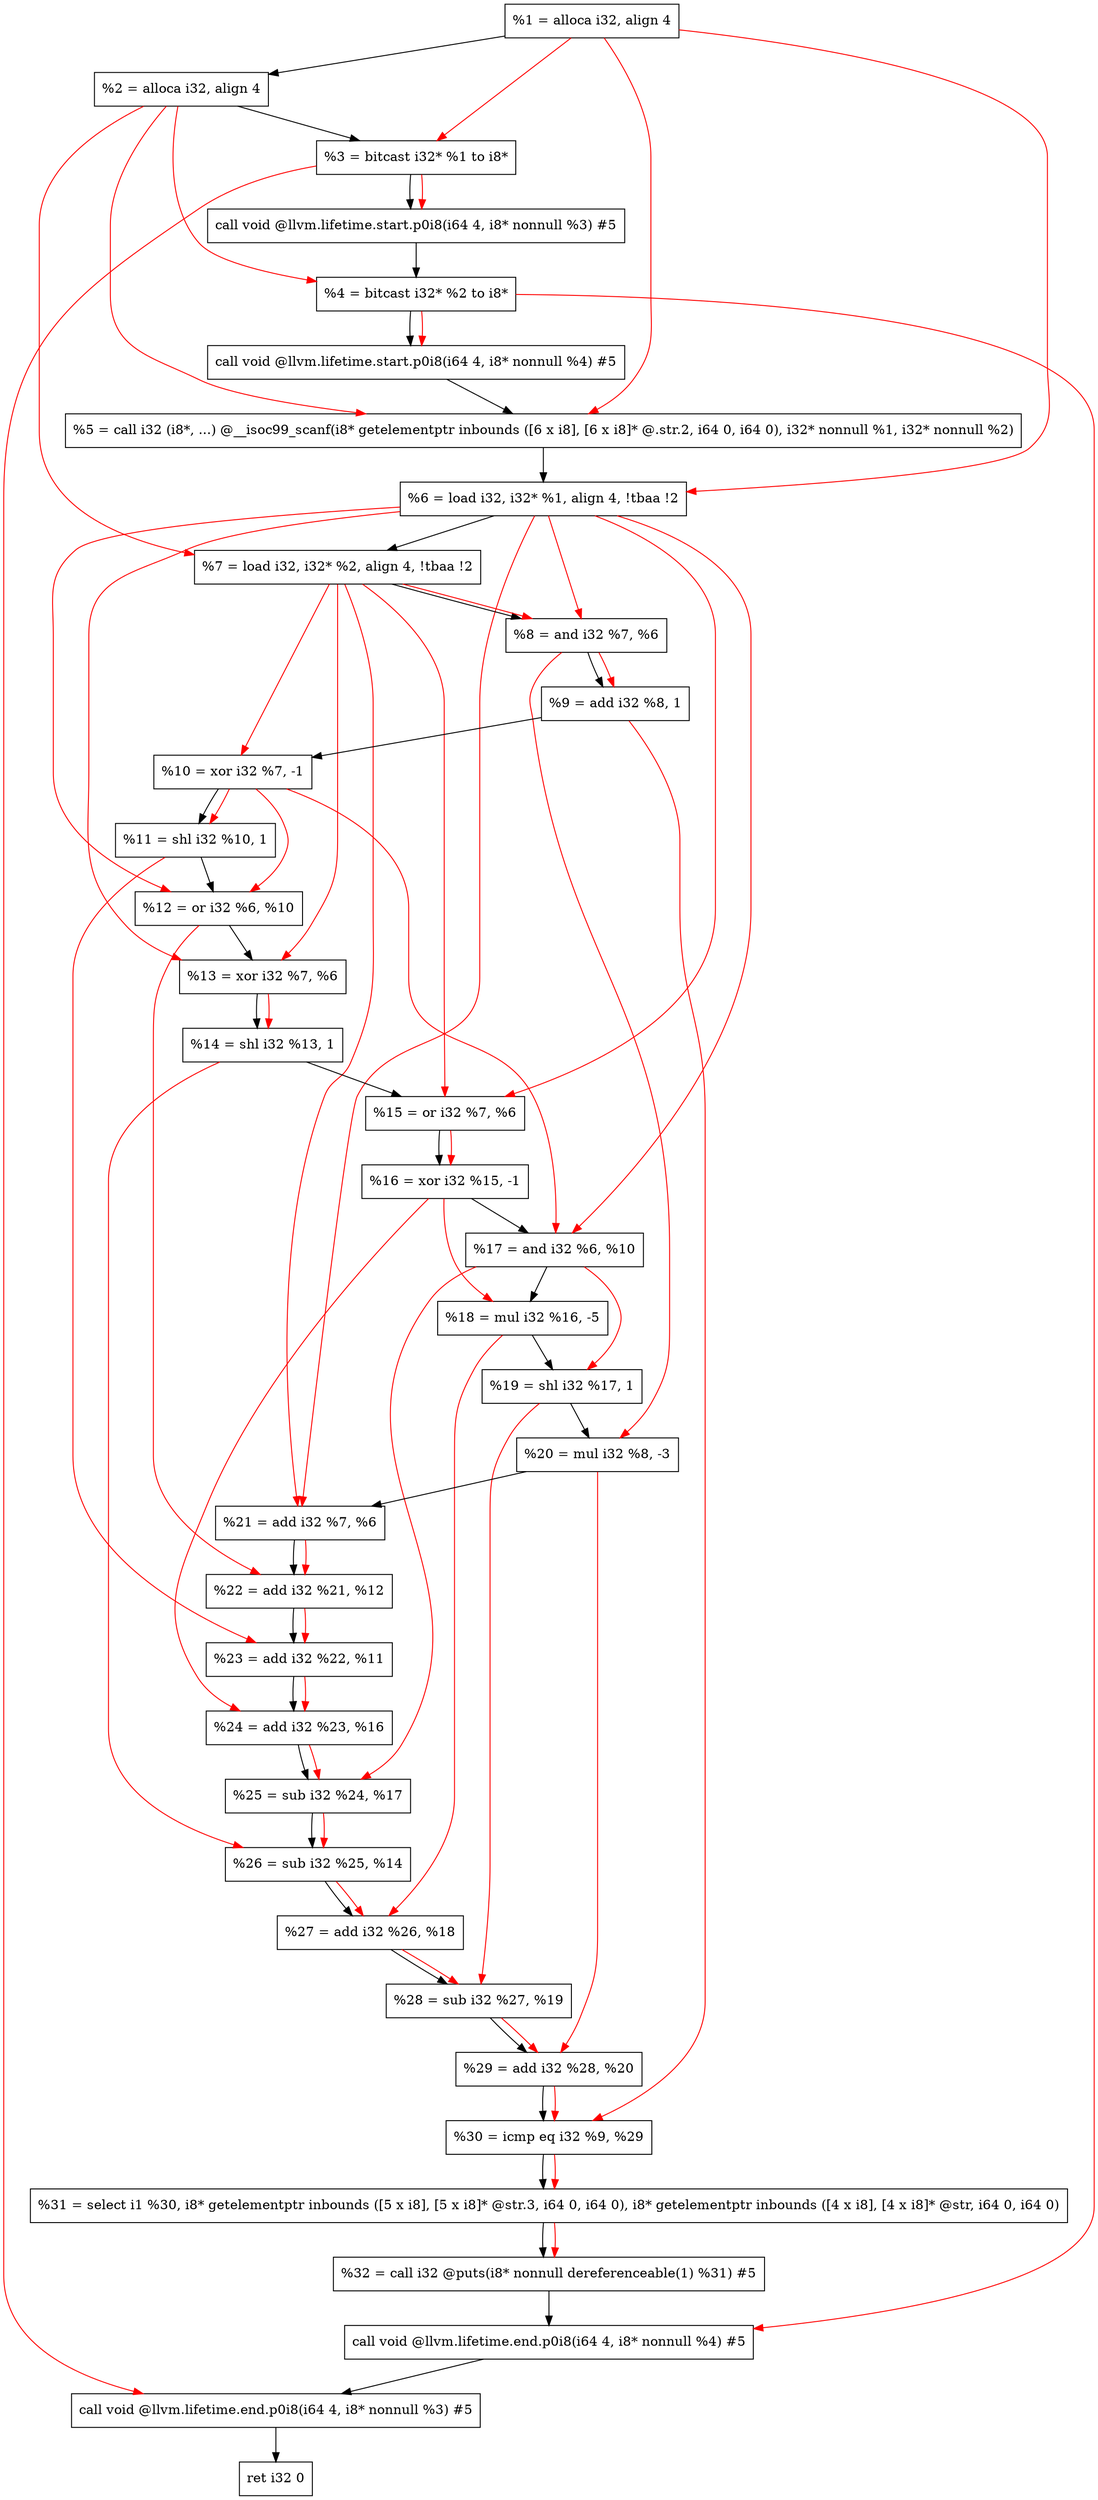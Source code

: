 digraph "DFG for'main' function" {
	Node0x8bcc58[shape=record, label="  %1 = alloca i32, align 4"];
	Node0x8bccd8[shape=record, label="  %2 = alloca i32, align 4"];
	Node0x8bcd68[shape=record, label="  %3 = bitcast i32* %1 to i8*"];
	Node0x8bd1c8[shape=record, label="  call void @llvm.lifetime.start.p0i8(i64 4, i8* nonnull %3) #5"];
	Node0x8bd2a8[shape=record, label="  %4 = bitcast i32* %2 to i8*"];
	Node0x8bd3c8[shape=record, label="  call void @llvm.lifetime.start.p0i8(i64 4, i8* nonnull %4) #5"];
	Node0x8bd600[shape=record, label="  %5 = call i32 (i8*, ...) @__isoc99_scanf(i8* getelementptr inbounds ([6 x i8], [6 x i8]* @.str.2, i64 0, i64 0), i32* nonnull %1, i32* nonnull %2)"];
	Node0x8bd6b8[shape=record, label="  %6 = load i32, i32* %1, align 4, !tbaa !2"];
	Node0x8be628[shape=record, label="  %7 = load i32, i32* %2, align 4, !tbaa !2"];
	Node0x8becb0[shape=record, label="  %8 = and i32 %7, %6"];
	Node0x8bed20[shape=record, label="  %9 = add i32 %8, 1"];
	Node0x8bed90[shape=record, label="  %10 = xor i32 %7, -1"];
	Node0x8bee00[shape=record, label="  %11 = shl i32 %10, 1"];
	Node0x8bee70[shape=record, label="  %12 = or i32 %6, %10"];
	Node0x8beee0[shape=record, label="  %13 = xor i32 %7, %6"];
	Node0x8bef50[shape=record, label="  %14 = shl i32 %13, 1"];
	Node0x8befc0[shape=record, label="  %15 = or i32 %7, %6"];
	Node0x8bf030[shape=record, label="  %16 = xor i32 %15, -1"];
	Node0x8bf0a0[shape=record, label="  %17 = and i32 %6, %10"];
	Node0x8bf110[shape=record, label="  %18 = mul i32 %16, -5"];
	Node0x8bf180[shape=record, label="  %19 = shl i32 %17, 1"];
	Node0x8bf1f0[shape=record, label="  %20 = mul i32 %8, -3"];
	Node0x8bf260[shape=record, label="  %21 = add i32 %7, %6"];
	Node0x8bf2d0[shape=record, label="  %22 = add i32 %21, %12"];
	Node0x8bf340[shape=record, label="  %23 = add i32 %22, %11"];
	Node0x8bf3b0[shape=record, label="  %24 = add i32 %23, %16"];
	Node0x8bf420[shape=record, label="  %25 = sub i32 %24, %17"];
	Node0x8bf490[shape=record, label="  %26 = sub i32 %25, %14"];
	Node0x8bf500[shape=record, label="  %27 = add i32 %26, %18"];
	Node0x8bf570[shape=record, label="  %28 = sub i32 %27, %19"];
	Node0x8bf5e0[shape=record, label="  %29 = add i32 %28, %20"];
	Node0x8bf650[shape=record, label="  %30 = icmp eq i32 %9, %29"];
	Node0x85d9d8[shape=record, label="  %31 = select i1 %30, i8* getelementptr inbounds ([5 x i8], [5 x i8]* @str.3, i64 0, i64 0), i8* getelementptr inbounds ([4 x i8], [4 x i8]* @str, i64 0, i64 0)"];
	Node0x8bf6e0[shape=record, label="  %32 = call i32 @puts(i8* nonnull dereferenceable(1) %31) #5"];
	Node0x8bfb48[shape=record, label="  call void @llvm.lifetime.end.p0i8(i64 4, i8* nonnull %4) #5"];
	Node0x8bfca8[shape=record, label="  call void @llvm.lifetime.end.p0i8(i64 4, i8* nonnull %3) #5"];
	Node0x8bfd68[shape=record, label="  ret i32 0"];
	Node0x8bcc58 -> Node0x8bccd8;
	Node0x8bccd8 -> Node0x8bcd68;
	Node0x8bcd68 -> Node0x8bd1c8;
	Node0x8bd1c8 -> Node0x8bd2a8;
	Node0x8bd2a8 -> Node0x8bd3c8;
	Node0x8bd3c8 -> Node0x8bd600;
	Node0x8bd600 -> Node0x8bd6b8;
	Node0x8bd6b8 -> Node0x8be628;
	Node0x8be628 -> Node0x8becb0;
	Node0x8becb0 -> Node0x8bed20;
	Node0x8bed20 -> Node0x8bed90;
	Node0x8bed90 -> Node0x8bee00;
	Node0x8bee00 -> Node0x8bee70;
	Node0x8bee70 -> Node0x8beee0;
	Node0x8beee0 -> Node0x8bef50;
	Node0x8bef50 -> Node0x8befc0;
	Node0x8befc0 -> Node0x8bf030;
	Node0x8bf030 -> Node0x8bf0a0;
	Node0x8bf0a0 -> Node0x8bf110;
	Node0x8bf110 -> Node0x8bf180;
	Node0x8bf180 -> Node0x8bf1f0;
	Node0x8bf1f0 -> Node0x8bf260;
	Node0x8bf260 -> Node0x8bf2d0;
	Node0x8bf2d0 -> Node0x8bf340;
	Node0x8bf340 -> Node0x8bf3b0;
	Node0x8bf3b0 -> Node0x8bf420;
	Node0x8bf420 -> Node0x8bf490;
	Node0x8bf490 -> Node0x8bf500;
	Node0x8bf500 -> Node0x8bf570;
	Node0x8bf570 -> Node0x8bf5e0;
	Node0x8bf5e0 -> Node0x8bf650;
	Node0x8bf650 -> Node0x85d9d8;
	Node0x85d9d8 -> Node0x8bf6e0;
	Node0x8bf6e0 -> Node0x8bfb48;
	Node0x8bfb48 -> Node0x8bfca8;
	Node0x8bfca8 -> Node0x8bfd68;
edge [color=red]
	Node0x8bcc58 -> Node0x8bcd68;
	Node0x8bcd68 -> Node0x8bd1c8;
	Node0x8bccd8 -> Node0x8bd2a8;
	Node0x8bd2a8 -> Node0x8bd3c8;
	Node0x8bcc58 -> Node0x8bd600;
	Node0x8bccd8 -> Node0x8bd600;
	Node0x8bcc58 -> Node0x8bd6b8;
	Node0x8bccd8 -> Node0x8be628;
	Node0x8be628 -> Node0x8becb0;
	Node0x8bd6b8 -> Node0x8becb0;
	Node0x8becb0 -> Node0x8bed20;
	Node0x8be628 -> Node0x8bed90;
	Node0x8bed90 -> Node0x8bee00;
	Node0x8bd6b8 -> Node0x8bee70;
	Node0x8bed90 -> Node0x8bee70;
	Node0x8be628 -> Node0x8beee0;
	Node0x8bd6b8 -> Node0x8beee0;
	Node0x8beee0 -> Node0x8bef50;
	Node0x8be628 -> Node0x8befc0;
	Node0x8bd6b8 -> Node0x8befc0;
	Node0x8befc0 -> Node0x8bf030;
	Node0x8bd6b8 -> Node0x8bf0a0;
	Node0x8bed90 -> Node0x8bf0a0;
	Node0x8bf030 -> Node0x8bf110;
	Node0x8bf0a0 -> Node0x8bf180;
	Node0x8becb0 -> Node0x8bf1f0;
	Node0x8be628 -> Node0x8bf260;
	Node0x8bd6b8 -> Node0x8bf260;
	Node0x8bf260 -> Node0x8bf2d0;
	Node0x8bee70 -> Node0x8bf2d0;
	Node0x8bf2d0 -> Node0x8bf340;
	Node0x8bee00 -> Node0x8bf340;
	Node0x8bf340 -> Node0x8bf3b0;
	Node0x8bf030 -> Node0x8bf3b0;
	Node0x8bf3b0 -> Node0x8bf420;
	Node0x8bf0a0 -> Node0x8bf420;
	Node0x8bf420 -> Node0x8bf490;
	Node0x8bef50 -> Node0x8bf490;
	Node0x8bf490 -> Node0x8bf500;
	Node0x8bf110 -> Node0x8bf500;
	Node0x8bf500 -> Node0x8bf570;
	Node0x8bf180 -> Node0x8bf570;
	Node0x8bf570 -> Node0x8bf5e0;
	Node0x8bf1f0 -> Node0x8bf5e0;
	Node0x8bed20 -> Node0x8bf650;
	Node0x8bf5e0 -> Node0x8bf650;
	Node0x8bf650 -> Node0x85d9d8;
	Node0x85d9d8 -> Node0x8bf6e0;
	Node0x8bd2a8 -> Node0x8bfb48;
	Node0x8bcd68 -> Node0x8bfca8;
}
